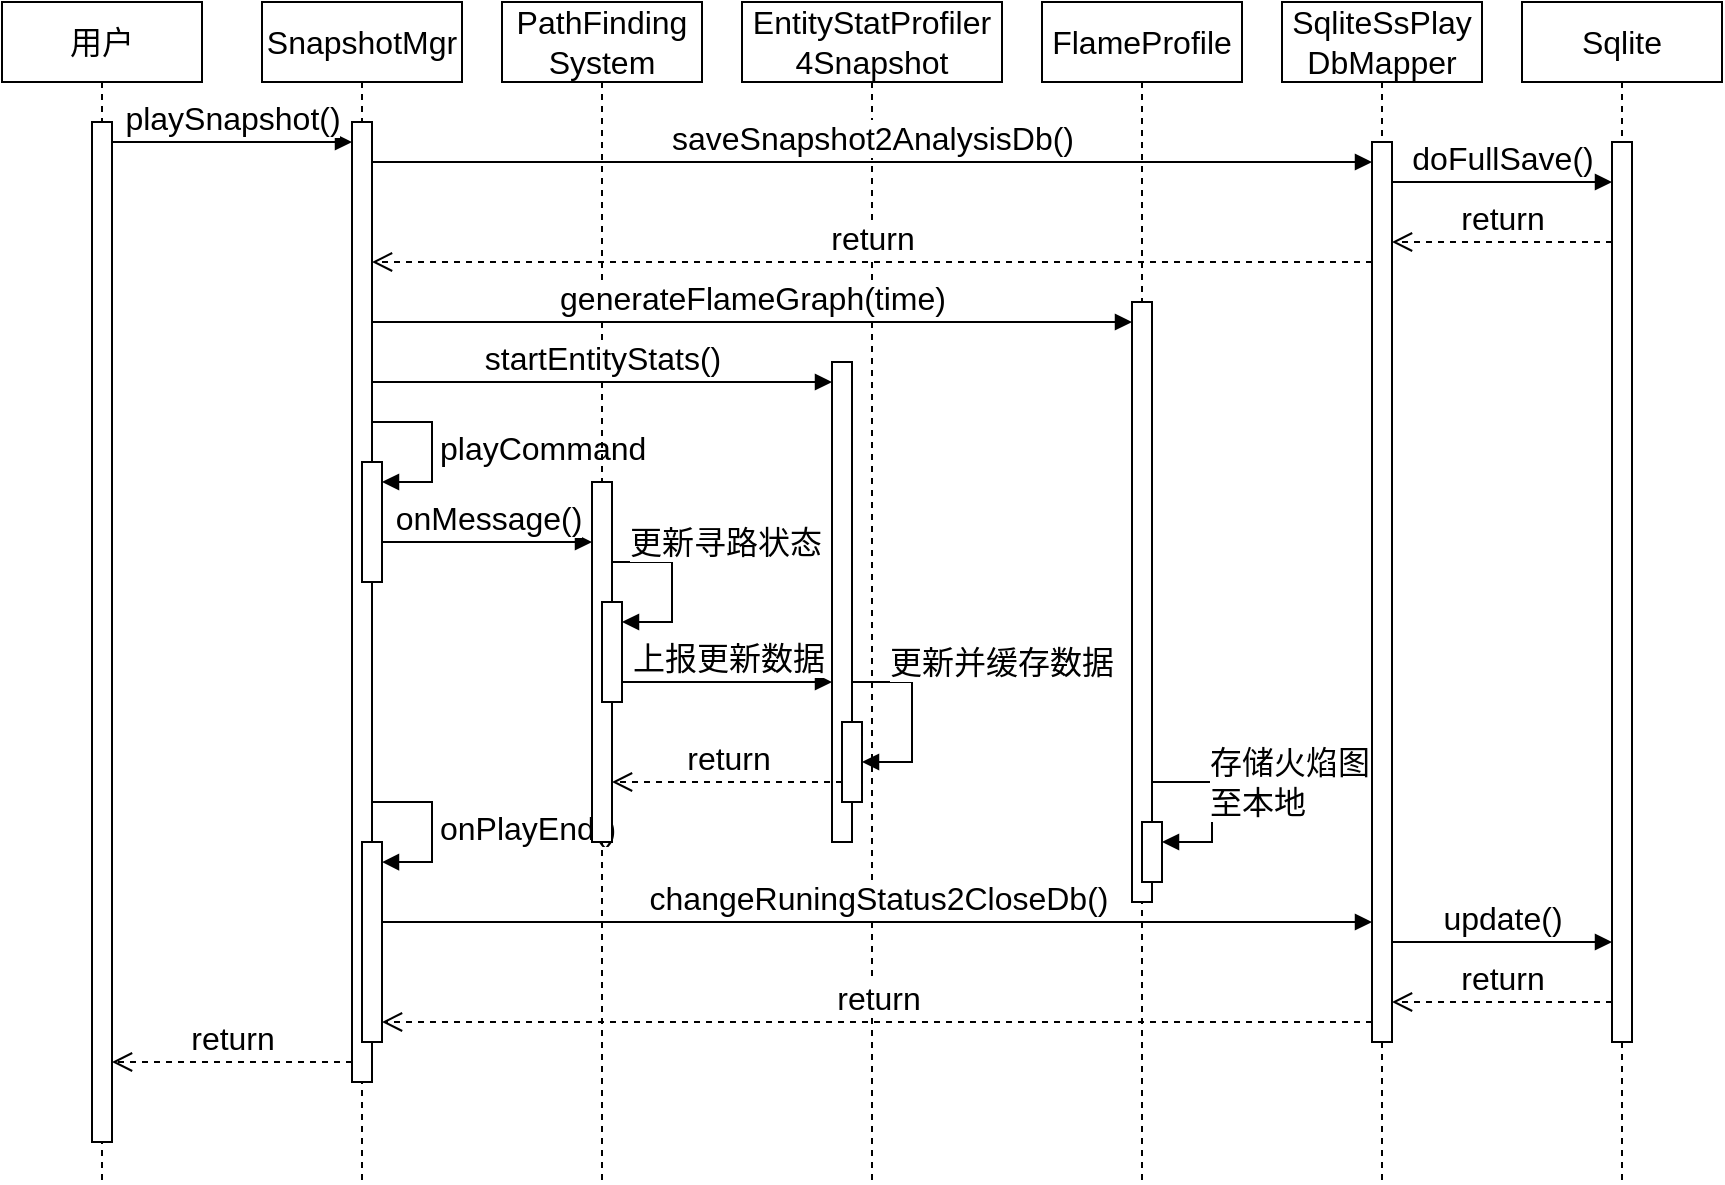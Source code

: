 <mxfile version="21.1.7" type="github">
  <diagram name="第 1 页" id="zq2Mq9rDmm8WWnYwHjJl">
    <mxGraphModel dx="794" dy="470" grid="1" gridSize="10" guides="1" tooltips="1" connect="1" arrows="1" fold="1" page="1" pageScale="1" pageWidth="827" pageHeight="1169" math="0" shadow="0">
      <root>
        <mxCell id="0" />
        <mxCell id="1" parent="0" />
        <mxCell id="VpdcMGoC2DRTy9kg_hOO-1" value="用户" style="shape=umlLifeline;perimeter=lifelinePerimeter;whiteSpace=wrap;html=1;container=0;dropTarget=0;collapsible=0;recursiveResize=0;outlineConnect=0;portConstraint=eastwest;newEdgeStyle={&quot;edgeStyle&quot;:&quot;elbowEdgeStyle&quot;,&quot;elbow&quot;:&quot;vertical&quot;,&quot;curved&quot;:0,&quot;rounded&quot;:0};fontSize=16;" parent="1" vertex="1">
          <mxGeometry x="50" y="60" width="100" height="590" as="geometry" />
        </mxCell>
        <mxCell id="VpdcMGoC2DRTy9kg_hOO-7" value="" style="html=1;points=[];perimeter=orthogonalPerimeter;outlineConnect=0;targetShapes=umlLifeline;portConstraint=eastwest;newEdgeStyle={&quot;edgeStyle&quot;:&quot;elbowEdgeStyle&quot;,&quot;elbow&quot;:&quot;vertical&quot;,&quot;curved&quot;:0,&quot;rounded&quot;:0};fontSize=16;" parent="VpdcMGoC2DRTy9kg_hOO-1" vertex="1">
          <mxGeometry x="45" y="60" width="10" height="510" as="geometry" />
        </mxCell>
        <mxCell id="VpdcMGoC2DRTy9kg_hOO-2" value="SnapshotMgr" style="shape=umlLifeline;perimeter=lifelinePerimeter;whiteSpace=wrap;html=1;container=0;dropTarget=0;collapsible=0;recursiveResize=0;outlineConnect=0;portConstraint=eastwest;newEdgeStyle={&quot;edgeStyle&quot;:&quot;elbowEdgeStyle&quot;,&quot;elbow&quot;:&quot;vertical&quot;,&quot;curved&quot;:0,&quot;rounded&quot;:0};fontSize=16;" parent="1" vertex="1">
          <mxGeometry x="180" y="60" width="100" height="590" as="geometry" />
        </mxCell>
        <mxCell id="VpdcMGoC2DRTy9kg_hOO-8" value="" style="html=1;points=[];perimeter=orthogonalPerimeter;outlineConnect=0;targetShapes=umlLifeline;portConstraint=eastwest;newEdgeStyle={&quot;edgeStyle&quot;:&quot;elbowEdgeStyle&quot;,&quot;elbow&quot;:&quot;vertical&quot;,&quot;curved&quot;:0,&quot;rounded&quot;:0};fontSize=16;" parent="VpdcMGoC2DRTy9kg_hOO-2" vertex="1">
          <mxGeometry x="45" y="60" width="10" height="480" as="geometry" />
        </mxCell>
        <mxCell id="VpdcMGoC2DRTy9kg_hOO-22" value="" style="html=1;points=[];perimeter=orthogonalPerimeter;outlineConnect=0;targetShapes=umlLifeline;portConstraint=eastwest;newEdgeStyle={&quot;edgeStyle&quot;:&quot;elbowEdgeStyle&quot;,&quot;elbow&quot;:&quot;vertical&quot;,&quot;curved&quot;:0,&quot;rounded&quot;:0};fontSize=16;" parent="VpdcMGoC2DRTy9kg_hOO-2" vertex="1">
          <mxGeometry x="50" y="230" width="10" height="60" as="geometry" />
        </mxCell>
        <mxCell id="VpdcMGoC2DRTy9kg_hOO-23" value="playCommand" style="html=1;align=left;spacingLeft=2;endArrow=block;rounded=0;edgeStyle=orthogonalEdgeStyle;curved=0;rounded=0;fontSize=16;" parent="VpdcMGoC2DRTy9kg_hOO-2" target="VpdcMGoC2DRTy9kg_hOO-22" edge="1">
          <mxGeometry relative="1" as="geometry">
            <mxPoint x="55" y="210" as="sourcePoint" />
            <Array as="points">
              <mxPoint x="85" y="240" />
            </Array>
          </mxGeometry>
        </mxCell>
        <mxCell id="VpdcMGoC2DRTy9kg_hOO-32" value="onPlayEnd()" style="html=1;align=left;spacingLeft=2;endArrow=block;rounded=0;edgeStyle=orthogonalEdgeStyle;curved=0;rounded=0;fontSize=16;" parent="VpdcMGoC2DRTy9kg_hOO-2" edge="1">
          <mxGeometry relative="1" as="geometry">
            <mxPoint x="55" y="400" as="sourcePoint" />
            <Array as="points">
              <mxPoint x="85" y="430" />
            </Array>
            <mxPoint x="60" y="430.034" as="targetPoint" />
          </mxGeometry>
        </mxCell>
        <mxCell id="VpdcMGoC2DRTy9kg_hOO-3" value="EntityStatProfiler&lt;br style=&quot;font-size: 16px;&quot;&gt;4Snapshot" style="shape=umlLifeline;perimeter=lifelinePerimeter;whiteSpace=wrap;html=1;container=0;dropTarget=0;collapsible=0;recursiveResize=0;outlineConnect=0;portConstraint=eastwest;newEdgeStyle={&quot;edgeStyle&quot;:&quot;elbowEdgeStyle&quot;,&quot;elbow&quot;:&quot;vertical&quot;,&quot;curved&quot;:0,&quot;rounded&quot;:0};fontSize=16;" parent="1" vertex="1">
          <mxGeometry x="420" y="60" width="130" height="590" as="geometry" />
        </mxCell>
        <mxCell id="VpdcMGoC2DRTy9kg_hOO-9" value="" style="html=1;points=[];perimeter=orthogonalPerimeter;outlineConnect=0;targetShapes=umlLifeline;portConstraint=eastwest;newEdgeStyle={&quot;edgeStyle&quot;:&quot;elbowEdgeStyle&quot;,&quot;elbow&quot;:&quot;vertical&quot;,&quot;curved&quot;:0,&quot;rounded&quot;:0};fontSize=16;" parent="VpdcMGoC2DRTy9kg_hOO-3" vertex="1">
          <mxGeometry x="45" y="180" width="10" height="240" as="geometry" />
        </mxCell>
        <mxCell id="VpdcMGoC2DRTy9kg_hOO-28" value="" style="html=1;points=[];perimeter=orthogonalPerimeter;outlineConnect=0;targetShapes=umlLifeline;portConstraint=eastwest;newEdgeStyle={&quot;edgeStyle&quot;:&quot;elbowEdgeStyle&quot;,&quot;elbow&quot;:&quot;vertical&quot;,&quot;curved&quot;:0,&quot;rounded&quot;:0};fontSize=16;" parent="VpdcMGoC2DRTy9kg_hOO-3" vertex="1">
          <mxGeometry x="50" y="360" width="10" height="40" as="geometry" />
        </mxCell>
        <mxCell id="VpdcMGoC2DRTy9kg_hOO-29" value="更新并缓存数据" style="html=1;align=left;spacingLeft=2;endArrow=block;rounded=0;edgeStyle=orthogonalEdgeStyle;curved=0;rounded=0;fontSize=16;" parent="VpdcMGoC2DRTy9kg_hOO-3" target="VpdcMGoC2DRTy9kg_hOO-28" edge="1">
          <mxGeometry x="-0.684" y="10" relative="1" as="geometry">
            <mxPoint x="55" y="340" as="sourcePoint" />
            <Array as="points">
              <mxPoint x="85" y="340" />
              <mxPoint x="85" y="380" />
            </Array>
            <mxPoint as="offset" />
          </mxGeometry>
        </mxCell>
        <mxCell id="VpdcMGoC2DRTy9kg_hOO-4" value="PathFinding&lt;br style=&quot;font-size: 16px;&quot;&gt;System" style="shape=umlLifeline;perimeter=lifelinePerimeter;whiteSpace=wrap;html=1;container=0;dropTarget=0;collapsible=0;recursiveResize=0;outlineConnect=0;portConstraint=eastwest;newEdgeStyle={&quot;edgeStyle&quot;:&quot;elbowEdgeStyle&quot;,&quot;elbow&quot;:&quot;vertical&quot;,&quot;curved&quot;:0,&quot;rounded&quot;:0};fontSize=16;" parent="1" vertex="1">
          <mxGeometry x="300" y="60" width="100" height="590" as="geometry" />
        </mxCell>
        <mxCell id="VpdcMGoC2DRTy9kg_hOO-10" value="" style="html=1;points=[];perimeter=orthogonalPerimeter;outlineConnect=0;targetShapes=umlLifeline;portConstraint=eastwest;newEdgeStyle={&quot;edgeStyle&quot;:&quot;elbowEdgeStyle&quot;,&quot;elbow&quot;:&quot;vertical&quot;,&quot;curved&quot;:0,&quot;rounded&quot;:0};fontSize=16;" parent="VpdcMGoC2DRTy9kg_hOO-4" vertex="1">
          <mxGeometry x="45" y="240" width="10" height="180" as="geometry" />
        </mxCell>
        <mxCell id="VpdcMGoC2DRTy9kg_hOO-25" value="" style="html=1;points=[];perimeter=orthogonalPerimeter;outlineConnect=0;targetShapes=umlLifeline;portConstraint=eastwest;newEdgeStyle={&quot;edgeStyle&quot;:&quot;elbowEdgeStyle&quot;,&quot;elbow&quot;:&quot;vertical&quot;,&quot;curved&quot;:0,&quot;rounded&quot;:0};fontSize=16;" parent="VpdcMGoC2DRTy9kg_hOO-4" vertex="1">
          <mxGeometry x="50" y="300" width="10" height="50" as="geometry" />
        </mxCell>
        <mxCell id="VpdcMGoC2DRTy9kg_hOO-26" value="更新寻路状态" style="html=1;align=left;spacingLeft=2;endArrow=block;rounded=0;edgeStyle=orthogonalEdgeStyle;curved=0;rounded=0;fontSize=16;" parent="VpdcMGoC2DRTy9kg_hOO-4" target="VpdcMGoC2DRTy9kg_hOO-25" edge="1">
          <mxGeometry x="-0.882" y="10" relative="1" as="geometry">
            <mxPoint x="55" y="280" as="sourcePoint" />
            <Array as="points">
              <mxPoint x="85" y="310" />
            </Array>
            <mxPoint as="offset" />
          </mxGeometry>
        </mxCell>
        <mxCell id="VpdcMGoC2DRTy9kg_hOO-5" value="SqliteSsPlay&lt;br style=&quot;font-size: 16px;&quot;&gt;DbMapper" style="shape=umlLifeline;perimeter=lifelinePerimeter;whiteSpace=wrap;html=1;container=0;dropTarget=0;collapsible=0;recursiveResize=0;outlineConnect=0;portConstraint=eastwest;newEdgeStyle={&quot;edgeStyle&quot;:&quot;elbowEdgeStyle&quot;,&quot;elbow&quot;:&quot;vertical&quot;,&quot;curved&quot;:0,&quot;rounded&quot;:0};fontSize=16;" parent="1" vertex="1">
          <mxGeometry x="690" y="60" width="100" height="590" as="geometry" />
        </mxCell>
        <mxCell id="VpdcMGoC2DRTy9kg_hOO-11" value="" style="html=1;points=[];perimeter=orthogonalPerimeter;outlineConnect=0;targetShapes=umlLifeline;portConstraint=eastwest;newEdgeStyle={&quot;edgeStyle&quot;:&quot;elbowEdgeStyle&quot;,&quot;elbow&quot;:&quot;vertical&quot;,&quot;curved&quot;:0,&quot;rounded&quot;:0};fontSize=16;" parent="VpdcMGoC2DRTy9kg_hOO-5" vertex="1">
          <mxGeometry x="45" y="70" width="10" height="450" as="geometry" />
        </mxCell>
        <mxCell id="VpdcMGoC2DRTy9kg_hOO-6" value="Sqlite" style="shape=umlLifeline;perimeter=lifelinePerimeter;whiteSpace=wrap;html=1;container=0;dropTarget=0;collapsible=0;recursiveResize=0;outlineConnect=0;portConstraint=eastwest;newEdgeStyle={&quot;edgeStyle&quot;:&quot;elbowEdgeStyle&quot;,&quot;elbow&quot;:&quot;vertical&quot;,&quot;curved&quot;:0,&quot;rounded&quot;:0};fontSize=16;" parent="1" vertex="1">
          <mxGeometry x="810" y="60" width="100" height="590" as="geometry" />
        </mxCell>
        <mxCell id="VpdcMGoC2DRTy9kg_hOO-12" value="" style="html=1;points=[];perimeter=orthogonalPerimeter;outlineConnect=0;targetShapes=umlLifeline;portConstraint=eastwest;newEdgeStyle={&quot;edgeStyle&quot;:&quot;elbowEdgeStyle&quot;,&quot;elbow&quot;:&quot;vertical&quot;,&quot;curved&quot;:0,&quot;rounded&quot;:0};fontSize=16;" parent="VpdcMGoC2DRTy9kg_hOO-6" vertex="1">
          <mxGeometry x="45" y="70" width="10" height="450" as="geometry" />
        </mxCell>
        <mxCell id="VpdcMGoC2DRTy9kg_hOO-13" value="playSnapshot()" style="html=1;verticalAlign=bottom;endArrow=block;edgeStyle=elbowEdgeStyle;elbow=vertical;curved=0;rounded=0;fontSize=16;" parent="1" source="VpdcMGoC2DRTy9kg_hOO-7" target="VpdcMGoC2DRTy9kg_hOO-8" edge="1">
          <mxGeometry width="80" relative="1" as="geometry">
            <mxPoint x="130" y="130" as="sourcePoint" />
            <mxPoint x="210" y="130" as="targetPoint" />
            <Array as="points">
              <mxPoint x="200" y="130" />
            </Array>
          </mxGeometry>
        </mxCell>
        <mxCell id="VpdcMGoC2DRTy9kg_hOO-14" value="saveSnapshot2AnalysisDb()" style="html=1;verticalAlign=bottom;endArrow=block;edgeStyle=elbowEdgeStyle;elbow=vertical;curved=0;rounded=0;fontSize=16;" parent="1" source="VpdcMGoC2DRTy9kg_hOO-8" target="VpdcMGoC2DRTy9kg_hOO-11" edge="1">
          <mxGeometry width="80" relative="1" as="geometry">
            <mxPoint x="320" y="150" as="sourcePoint" />
            <mxPoint x="400" y="150" as="targetPoint" />
            <Array as="points">
              <mxPoint x="690" y="140" />
              <mxPoint x="370" y="150" />
              <mxPoint x="410" y="170" />
            </Array>
          </mxGeometry>
        </mxCell>
        <mxCell id="VpdcMGoC2DRTy9kg_hOO-15" value="doFullSave()" style="html=1;verticalAlign=bottom;endArrow=block;edgeStyle=elbowEdgeStyle;elbow=vertical;curved=0;rounded=0;fontSize=16;" parent="1" source="VpdcMGoC2DRTy9kg_hOO-11" target="VpdcMGoC2DRTy9kg_hOO-12" edge="1">
          <mxGeometry width="80" relative="1" as="geometry">
            <mxPoint x="760" y="170" as="sourcePoint" />
            <mxPoint x="840" y="170" as="targetPoint" />
            <Array as="points">
              <mxPoint x="770" y="150" />
              <mxPoint x="790" y="160" />
              <mxPoint x="830" y="170" />
            </Array>
          </mxGeometry>
        </mxCell>
        <mxCell id="VpdcMGoC2DRTy9kg_hOO-16" value="return" style="html=1;verticalAlign=bottom;endArrow=open;dashed=1;endSize=8;edgeStyle=elbowEdgeStyle;elbow=vertical;curved=0;rounded=0;fontSize=16;" parent="1" source="VpdcMGoC2DRTy9kg_hOO-12" target="VpdcMGoC2DRTy9kg_hOO-11" edge="1">
          <mxGeometry relative="1" as="geometry">
            <mxPoint x="840" y="180" as="sourcePoint" />
            <mxPoint x="760" y="180" as="targetPoint" />
            <Array as="points">
              <mxPoint x="770" y="180" />
              <mxPoint x="830" y="190" />
              <mxPoint x="820" y="180" />
              <mxPoint x="840" y="200" />
            </Array>
          </mxGeometry>
        </mxCell>
        <mxCell id="VpdcMGoC2DRTy9kg_hOO-17" value="return" style="html=1;verticalAlign=bottom;endArrow=open;dashed=1;endSize=8;edgeStyle=elbowEdgeStyle;elbow=vertical;curved=0;rounded=0;fontSize=16;" parent="1" source="VpdcMGoC2DRTy9kg_hOO-11" target="VpdcMGoC2DRTy9kg_hOO-8" edge="1">
          <mxGeometry relative="1" as="geometry">
            <mxPoint x="390" y="170" as="sourcePoint" />
            <mxPoint x="310" y="170" as="targetPoint" />
            <Array as="points">
              <mxPoint x="380" y="190" />
            </Array>
          </mxGeometry>
        </mxCell>
        <mxCell id="VpdcMGoC2DRTy9kg_hOO-18" value="FlameProfile" style="shape=umlLifeline;perimeter=lifelinePerimeter;whiteSpace=wrap;html=1;container=0;dropTarget=0;collapsible=0;recursiveResize=0;outlineConnect=0;portConstraint=eastwest;newEdgeStyle={&quot;edgeStyle&quot;:&quot;elbowEdgeStyle&quot;,&quot;elbow&quot;:&quot;vertical&quot;,&quot;curved&quot;:0,&quot;rounded&quot;:0};fontSize=16;" parent="1" vertex="1">
          <mxGeometry x="570" y="60" width="100" height="590" as="geometry" />
        </mxCell>
        <mxCell id="VpdcMGoC2DRTy9kg_hOO-19" value="" style="html=1;points=[];perimeter=orthogonalPerimeter;outlineConnect=0;targetShapes=umlLifeline;portConstraint=eastwest;newEdgeStyle={&quot;edgeStyle&quot;:&quot;elbowEdgeStyle&quot;,&quot;elbow&quot;:&quot;vertical&quot;,&quot;curved&quot;:0,&quot;rounded&quot;:0};fontSize=16;" parent="VpdcMGoC2DRTy9kg_hOO-18" vertex="1">
          <mxGeometry x="45" y="150" width="10" height="300" as="geometry" />
        </mxCell>
        <mxCell id="VpdcMGoC2DRTy9kg_hOO-55" value="" style="html=1;points=[];perimeter=orthogonalPerimeter;outlineConnect=0;targetShapes=umlLifeline;portConstraint=eastwest;newEdgeStyle={&quot;edgeStyle&quot;:&quot;elbowEdgeStyle&quot;,&quot;elbow&quot;:&quot;vertical&quot;,&quot;curved&quot;:0,&quot;rounded&quot;:0};fontSize=16;" parent="VpdcMGoC2DRTy9kg_hOO-18" vertex="1">
          <mxGeometry x="50" y="410" width="10" height="30" as="geometry" />
        </mxCell>
        <mxCell id="VpdcMGoC2DRTy9kg_hOO-56" value="存储火焰图&lt;br&gt;至本地" style="html=1;align=left;spacingLeft=2;endArrow=block;rounded=0;edgeStyle=orthogonalEdgeStyle;curved=0;rounded=0;fontSize=16;" parent="VpdcMGoC2DRTy9kg_hOO-18" target="VpdcMGoC2DRTy9kg_hOO-55" edge="1">
          <mxGeometry x="-0.412" relative="1" as="geometry">
            <mxPoint x="55" y="390" as="sourcePoint" />
            <Array as="points">
              <mxPoint x="85" y="420" />
            </Array>
            <mxPoint as="offset" />
          </mxGeometry>
        </mxCell>
        <mxCell id="VpdcMGoC2DRTy9kg_hOO-20" value="generateFlameGraph(time)" style="html=1;verticalAlign=bottom;endArrow=block;edgeStyle=elbowEdgeStyle;elbow=vertical;curved=0;rounded=0;fontSize=16;" parent="1" source="VpdcMGoC2DRTy9kg_hOO-8" target="VpdcMGoC2DRTy9kg_hOO-19" edge="1">
          <mxGeometry x="0.001" width="80" relative="1" as="geometry">
            <mxPoint x="320" y="230" as="sourcePoint" />
            <mxPoint x="400" y="230" as="targetPoint" />
            <Array as="points">
              <mxPoint x="550" y="220" />
            </Array>
            <mxPoint as="offset" />
          </mxGeometry>
        </mxCell>
        <mxCell id="VpdcMGoC2DRTy9kg_hOO-21" value="startEntityStats()" style="html=1;verticalAlign=bottom;endArrow=block;edgeStyle=elbowEdgeStyle;elbow=vertical;curved=0;rounded=0;fontSize=16;" parent="1" edge="1">
          <mxGeometry width="80" relative="1" as="geometry">
            <mxPoint x="235" y="250" as="sourcePoint" />
            <mxPoint x="465.0" y="250" as="targetPoint" />
            <Array as="points">
              <mxPoint x="280" y="250" />
              <mxPoint x="270" y="280" />
            </Array>
          </mxGeometry>
        </mxCell>
        <mxCell id="VpdcMGoC2DRTy9kg_hOO-24" value="onMessage()" style="html=1;verticalAlign=bottom;endArrow=block;edgeStyle=elbowEdgeStyle;elbow=vertical;curved=0;rounded=0;fontSize=16;" parent="1" source="VpdcMGoC2DRTy9kg_hOO-22" target="VpdcMGoC2DRTy9kg_hOO-10" edge="1">
          <mxGeometry x="-0.001" width="80" relative="1" as="geometry">
            <mxPoint x="280" y="340" as="sourcePoint" />
            <mxPoint x="360" y="340" as="targetPoint" />
            <Array as="points">
              <mxPoint x="310" y="330" />
              <mxPoint x="320" y="320" />
              <mxPoint x="280" y="360" />
            </Array>
            <mxPoint as="offset" />
          </mxGeometry>
        </mxCell>
        <mxCell id="VpdcMGoC2DRTy9kg_hOO-27" value="上报更新数据" style="html=1;verticalAlign=bottom;endArrow=block;edgeStyle=elbowEdgeStyle;elbow=vertical;curved=0;rounded=0;fontSize=16;" parent="1" source="VpdcMGoC2DRTy9kg_hOO-25" edge="1" target="VpdcMGoC2DRTy9kg_hOO-9">
          <mxGeometry width="80" relative="1" as="geometry">
            <mxPoint x="370" y="390" as="sourcePoint" />
            <mxPoint x="465.0" y="390" as="targetPoint" />
            <Array as="points">
              <mxPoint x="430" y="400" />
              <mxPoint x="400" y="390" />
              <mxPoint x="380" y="400" />
            </Array>
          </mxGeometry>
        </mxCell>
        <mxCell id="VpdcMGoC2DRTy9kg_hOO-30" value="return" style="html=1;verticalAlign=bottom;endArrow=open;dashed=1;endSize=8;edgeStyle=elbowEdgeStyle;elbow=vertical;curved=0;rounded=0;fontSize=16;" parent="1" source="VpdcMGoC2DRTy9kg_hOO-28" target="VpdcMGoC2DRTy9kg_hOO-10" edge="1">
          <mxGeometry relative="1" as="geometry">
            <mxPoint x="460" y="470" as="sourcePoint" />
            <mxPoint x="380" y="470" as="targetPoint" />
            <Array as="points">
              <mxPoint x="450" y="450" />
              <mxPoint x="440" y="440" />
            </Array>
          </mxGeometry>
        </mxCell>
        <mxCell id="VpdcMGoC2DRTy9kg_hOO-33" value="changeRuningStatus2CloseDb()" style="html=1;verticalAlign=bottom;endArrow=block;edgeStyle=elbowEdgeStyle;elbow=vertical;curved=0;rounded=0;startArrow=none;fontSize=16;" parent="1" source="VpdcMGoC2DRTy9kg_hOO-31" target="VpdcMGoC2DRTy9kg_hOO-11" edge="1">
          <mxGeometry width="80" relative="1" as="geometry">
            <mxPoint x="240" y="515" as="sourcePoint" />
            <mxPoint x="705.0" y="515" as="targetPoint" />
            <Array as="points">
              <mxPoint x="560" y="520" />
              <mxPoint x="380" y="510" />
              <mxPoint x="520" y="515" />
            </Array>
          </mxGeometry>
        </mxCell>
        <mxCell id="VpdcMGoC2DRTy9kg_hOO-36" value="update()" style="html=1;verticalAlign=bottom;endArrow=block;edgeStyle=elbowEdgeStyle;elbow=vertical;curved=0;rounded=0;fontSize=16;" parent="1" edge="1">
          <mxGeometry width="80" relative="1" as="geometry">
            <mxPoint x="745.0" y="530" as="sourcePoint" />
            <mxPoint x="855.0" y="530" as="targetPoint" />
            <Array as="points">
              <mxPoint x="770" y="530" />
              <mxPoint x="810" y="540" />
            </Array>
          </mxGeometry>
        </mxCell>
        <mxCell id="VpdcMGoC2DRTy9kg_hOO-37" value="return" style="html=1;verticalAlign=bottom;endArrow=open;dashed=1;endSize=8;edgeStyle=elbowEdgeStyle;elbow=vertical;curved=0;rounded=0;fontSize=16;" parent="1" edge="1">
          <mxGeometry relative="1" as="geometry">
            <mxPoint x="855.0" y="560" as="sourcePoint" />
            <mxPoint x="745.0" y="560" as="targetPoint" />
            <Array as="points">
              <mxPoint x="820" y="560" />
            </Array>
          </mxGeometry>
        </mxCell>
        <mxCell id="VpdcMGoC2DRTy9kg_hOO-38" value="" style="html=1;verticalAlign=bottom;endArrow=none;edgeStyle=elbowEdgeStyle;elbow=vertical;curved=0;rounded=0;fontSize=16;" parent="1" target="VpdcMGoC2DRTy9kg_hOO-31" edge="1">
          <mxGeometry width="80" relative="1" as="geometry">
            <mxPoint x="240" y="515" as="sourcePoint" />
            <mxPoint x="705.0" y="515" as="targetPoint" />
            <Array as="points" />
          </mxGeometry>
        </mxCell>
        <mxCell id="VpdcMGoC2DRTy9kg_hOO-31" value="" style="html=1;points=[];perimeter=orthogonalPerimeter;outlineConnect=0;targetShapes=umlLifeline;portConstraint=eastwest;newEdgeStyle={&quot;edgeStyle&quot;:&quot;elbowEdgeStyle&quot;,&quot;elbow&quot;:&quot;vertical&quot;,&quot;curved&quot;:0,&quot;rounded&quot;:0};fontSize=16;" parent="1" vertex="1">
          <mxGeometry x="230" y="480" width="10" height="100" as="geometry" />
        </mxCell>
        <mxCell id="VpdcMGoC2DRTy9kg_hOO-39" value="return" style="html=1;verticalAlign=bottom;endArrow=open;dashed=1;endSize=8;edgeStyle=elbowEdgeStyle;elbow=vertical;curved=0;rounded=0;fontSize=16;" parent="1" source="VpdcMGoC2DRTy9kg_hOO-11" target="VpdcMGoC2DRTy9kg_hOO-31" edge="1">
          <mxGeometry relative="1" as="geometry">
            <mxPoint x="580" y="570.03" as="sourcePoint" />
            <mxPoint x="500" y="570.03" as="targetPoint" />
            <Array as="points">
              <mxPoint x="700" y="570" />
              <mxPoint x="540" y="560" />
              <mxPoint x="240" y="570" />
            </Array>
          </mxGeometry>
        </mxCell>
        <mxCell id="8N44xPFzxIYk8IWRuEB_-1" value="return" style="html=1;verticalAlign=bottom;endArrow=open;dashed=1;endSize=8;edgeStyle=elbowEdgeStyle;elbow=vertical;curved=0;rounded=0;fontSize=16;" parent="1" source="VpdcMGoC2DRTy9kg_hOO-8" target="VpdcMGoC2DRTy9kg_hOO-7" edge="1">
          <mxGeometry relative="1" as="geometry">
            <mxPoint x="210" y="590" as="sourcePoint" />
            <mxPoint x="130" y="590" as="targetPoint" />
            <Array as="points">
              <mxPoint x="210" y="590" />
            </Array>
          </mxGeometry>
        </mxCell>
      </root>
    </mxGraphModel>
  </diagram>
</mxfile>
